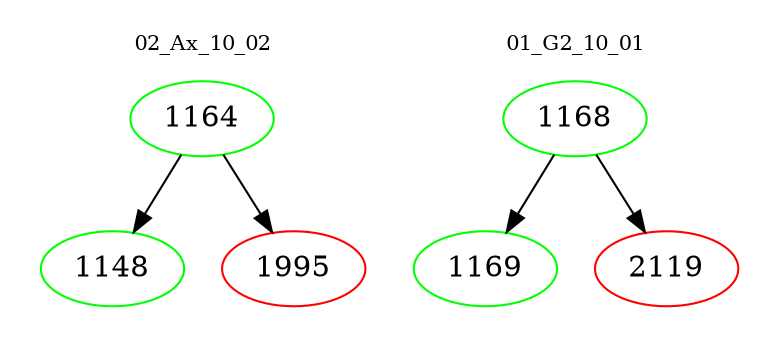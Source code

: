 digraph{
subgraph cluster_0 {
color = white
label = "02_Ax_10_02";
fontsize=10;
T0_1164 [label="1164", color="green"]
T0_1164 -> T0_1148 [color="black"]
T0_1148 [label="1148", color="green"]
T0_1164 -> T0_1995 [color="black"]
T0_1995 [label="1995", color="red"]
}
subgraph cluster_1 {
color = white
label = "01_G2_10_01";
fontsize=10;
T1_1168 [label="1168", color="green"]
T1_1168 -> T1_1169 [color="black"]
T1_1169 [label="1169", color="green"]
T1_1168 -> T1_2119 [color="black"]
T1_2119 [label="2119", color="red"]
}
}
